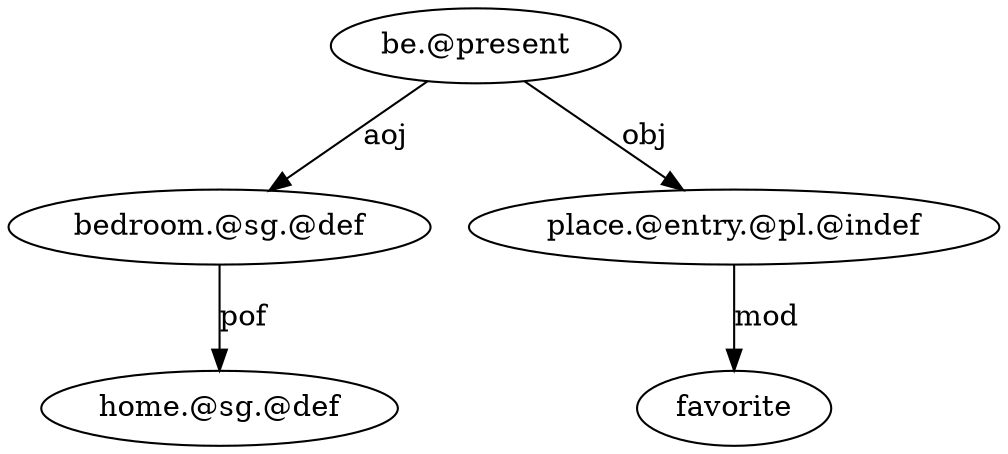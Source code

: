 digraph unl_1 {
	d [label="bedroom.@sg.@def"]
	b [label="home.@sg.@def"]
	e [label="be.@present"]
	g [label="place.@entry.@pl.@indef"]
	h [label=favorite]
	d -> b [label=pof]
	e -> d [label=aoj]
	e -> g [label=obj]
	g -> h [label=mod]
}
